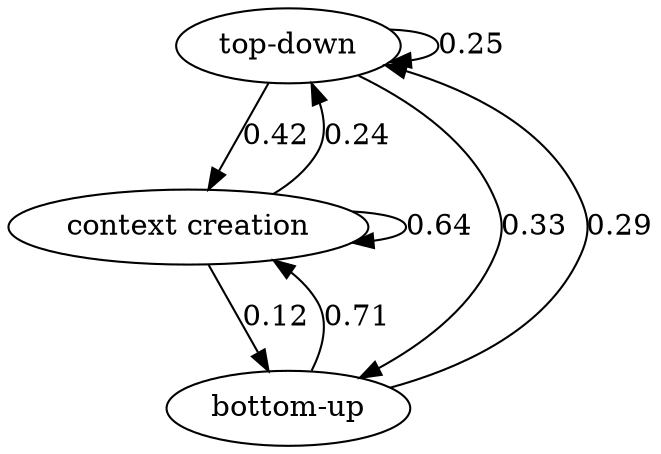 digraph  {
"top-down";
"context creation";
"bottom-up";
"top-down" -> "top-down"  [weight="0.25", label="0.25"];
"top-down" -> "context creation"  [weight="0.4166666666666667", label="0.42"];
"top-down" -> "bottom-up"  [weight="0.3333333333333333", label="0.33"];
"context creation" -> "top-down"  [weight="0.24", label="0.24"];
"context creation" -> "context creation"  [weight="0.64", label="0.64"];
"context creation" -> "bottom-up"  [weight="0.12", label="0.12"];
"bottom-up" -> "top-down"  [weight="0.2857142857142857", label="0.29"];
"bottom-up" -> "context creation"  [weight="0.7142857142857143", label="0.71"];
}
